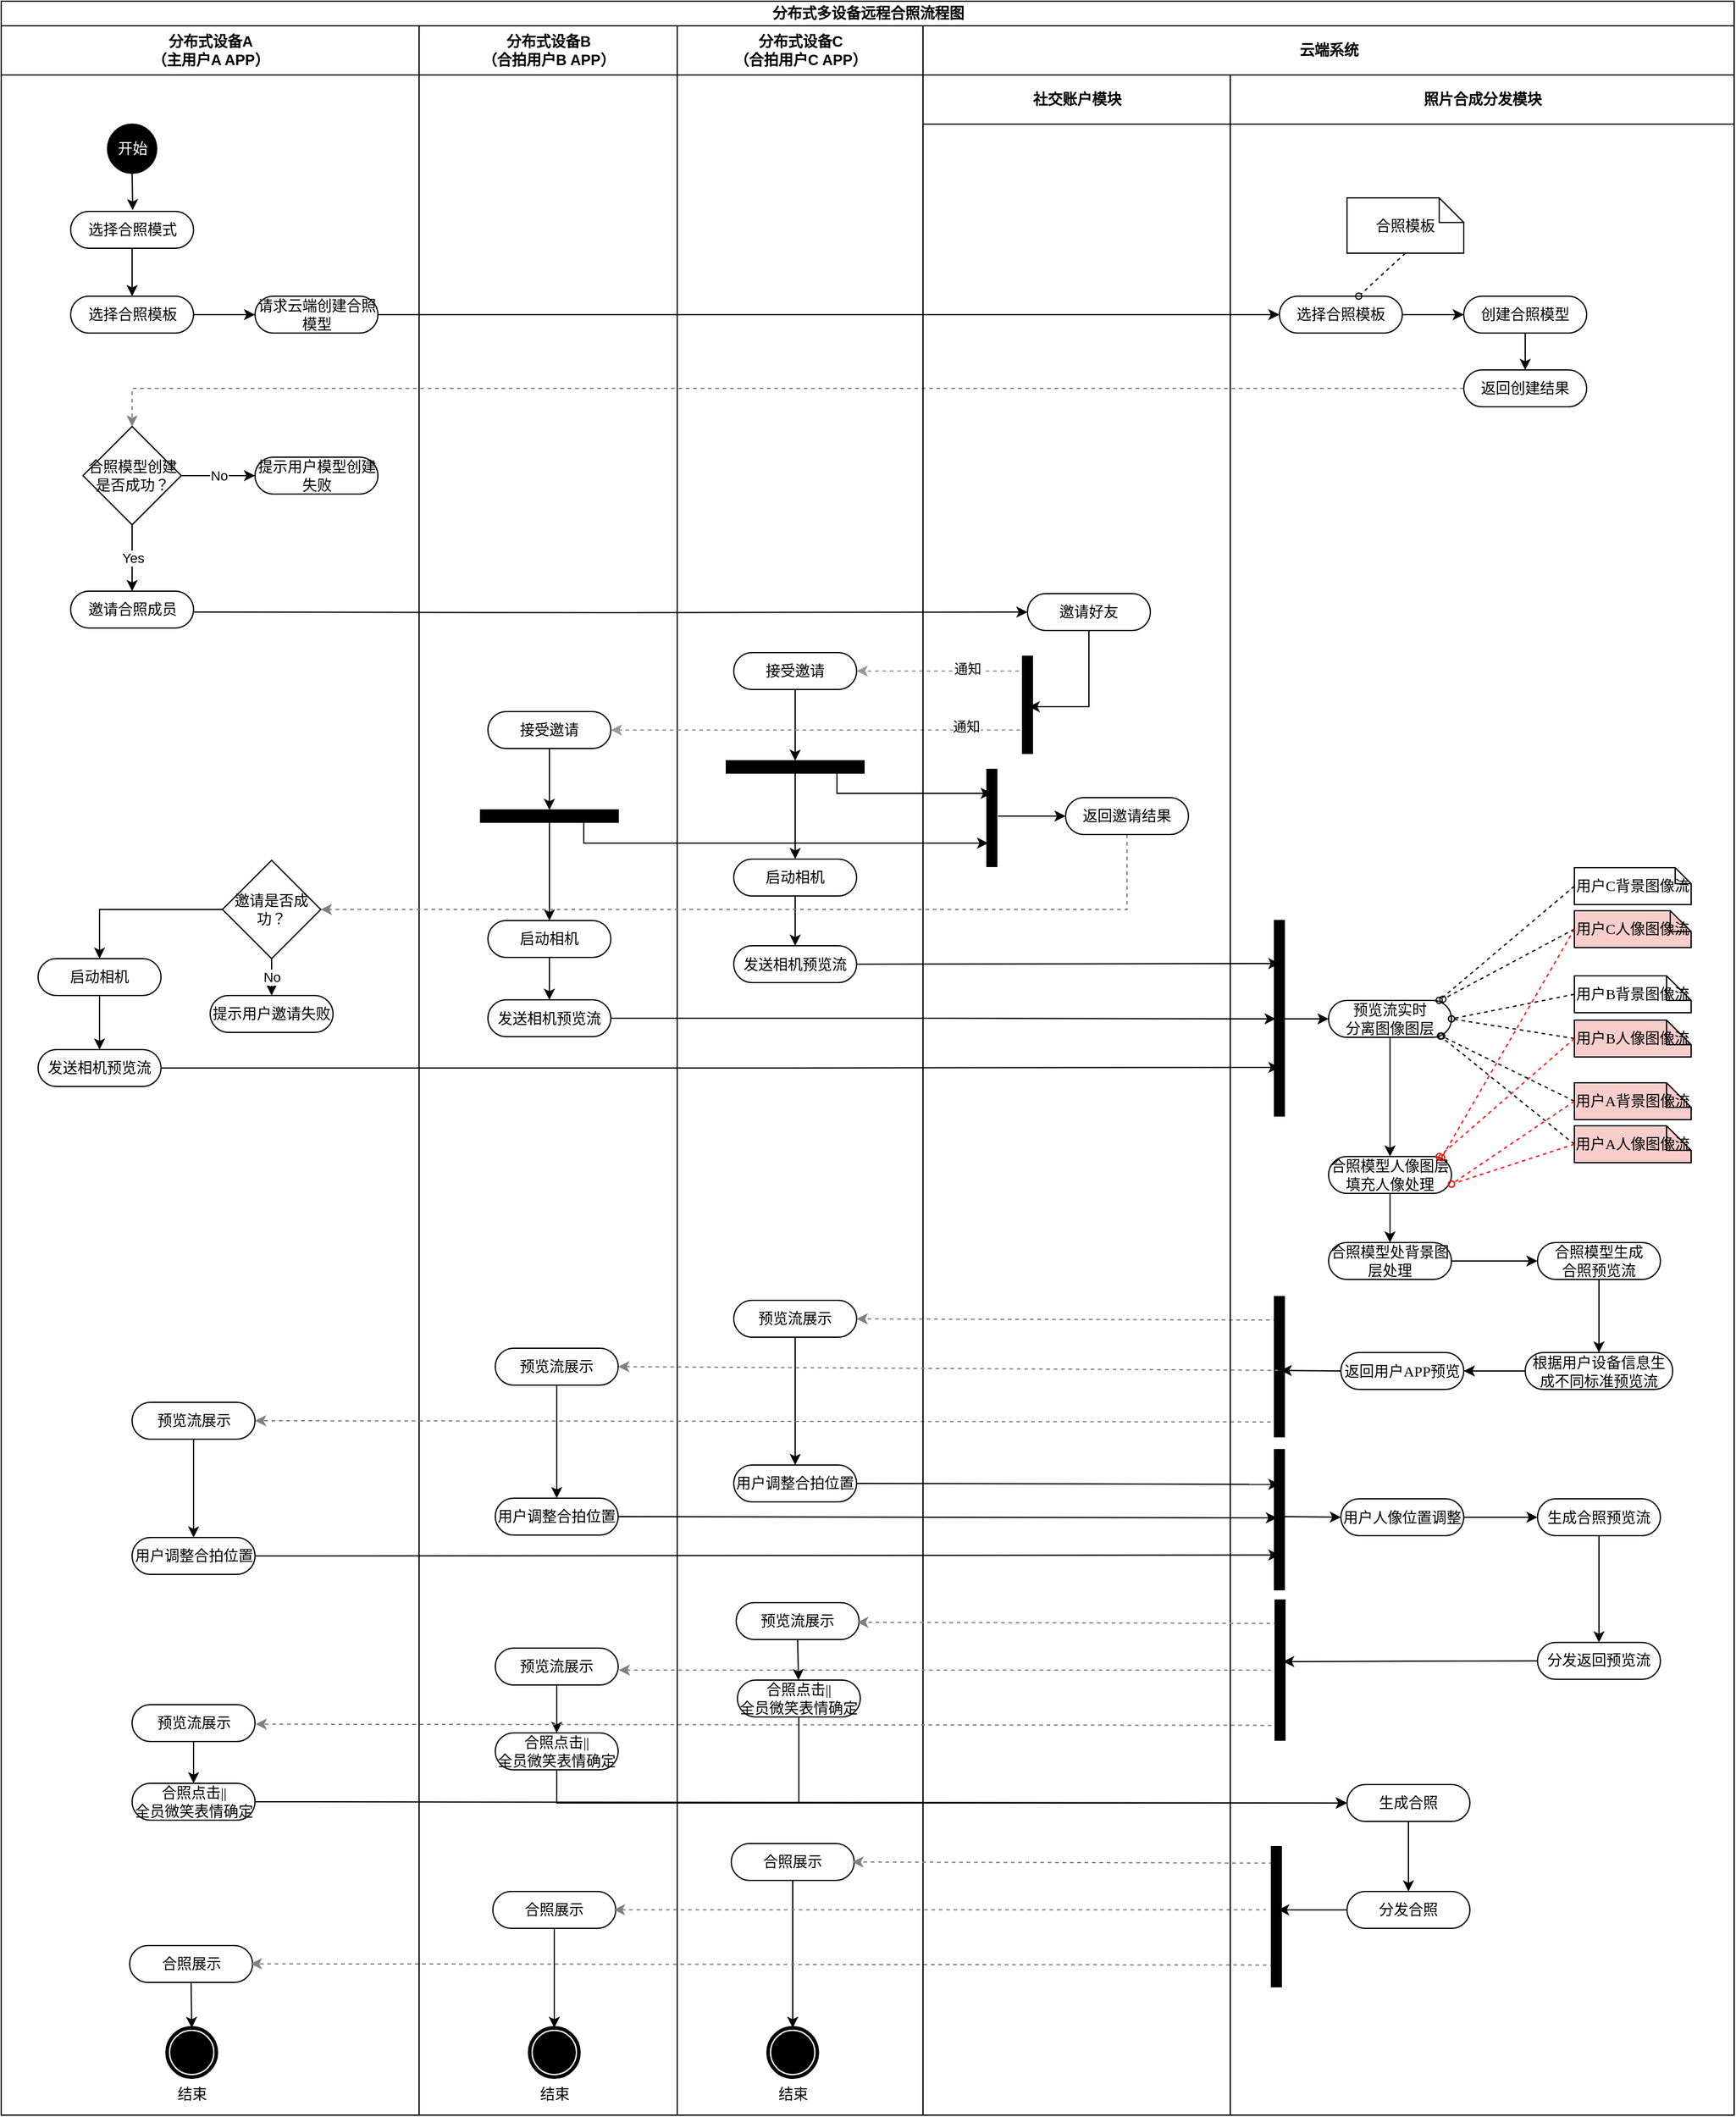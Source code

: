 <mxfile version="13.5.3" type="github">
  <diagram name="Page-1" id="0783ab3e-0a74-02c8-0abd-f7b4e66b4bec">
    <mxGraphModel dx="1422" dy="794" grid="1" gridSize="10" guides="1" tooltips="1" connect="1" arrows="1" fold="1" page="1" pageScale="1" pageWidth="850" pageHeight="1100" background="#ffffff" math="0" shadow="0">
      <root>
        <mxCell id="0" />
        <mxCell id="1" parent="0" />
        <mxCell id="1c1d494c118603dd-1" value="分布式多设备远程合照流程图" style="swimlane;html=1;childLayout=stackLayout;startSize=20;rounded=0;shadow=0;comic=0;labelBackgroundColor=none;strokeWidth=1;fontFamily=Verdana;fontSize=12;align=center;" parent="1" vertex="1">
          <mxGeometry x="10" y="21" width="1410" height="1720" as="geometry" />
        </mxCell>
        <mxCell id="RcqD7VYJ0ZPKt785OFSW-49" style="edgeStyle=orthogonalEdgeStyle;rounded=0;orthogonalLoop=1;jettySize=auto;html=1;exitX=0;exitY=0.5;exitDx=0;exitDy=0;entryX=0.5;entryY=0;entryDx=0;entryDy=0;dashed=1;strokeColor=#808080;" edge="1" parent="1c1d494c118603dd-1" source="RcqD7VYJ0ZPKt785OFSW-47" target="RcqD7VYJ0ZPKt785OFSW-44">
          <mxGeometry relative="1" as="geometry" />
        </mxCell>
        <mxCell id="1c1d494c118603dd-2" value="分布式设备A&lt;br&gt;（主用户A APP）" style="swimlane;html=1;startSize=40;" parent="1c1d494c118603dd-1" vertex="1">
          <mxGeometry y="20" width="340" height="1700" as="geometry" />
        </mxCell>
        <mxCell id="RcqD7VYJ0ZPKt785OFSW-38" style="edgeStyle=orthogonalEdgeStyle;rounded=0;orthogonalLoop=1;jettySize=auto;html=1;exitX=0.5;exitY=1;exitDx=0;exitDy=0;" edge="1" parent="1c1d494c118603dd-2" source="60571a20871a0731-4">
          <mxGeometry relative="1" as="geometry">
            <mxPoint x="107" y="150" as="targetPoint" />
          </mxGeometry>
        </mxCell>
        <mxCell id="RcqD7VYJ0ZPKt785OFSW-51" value="No" style="edgeStyle=orthogonalEdgeStyle;rounded=0;orthogonalLoop=1;jettySize=auto;html=1;exitX=1;exitY=0.5;exitDx=0;exitDy=0;entryX=0;entryY=0.5;entryDx=0;entryDy=0;" edge="1" parent="1c1d494c118603dd-2" source="RcqD7VYJ0ZPKt785OFSW-44" target="RcqD7VYJ0ZPKt785OFSW-50">
          <mxGeometry relative="1" as="geometry" />
        </mxCell>
        <mxCell id="RcqD7VYJ0ZPKt785OFSW-52" value="Yes" style="edgeStyle=orthogonalEdgeStyle;rounded=0;orthogonalLoop=1;jettySize=auto;html=1;exitX=0.5;exitY=1;exitDx=0;exitDy=0;entryX=0.5;entryY=0;entryDx=0;entryDy=0;" edge="1" parent="1c1d494c118603dd-2" source="RcqD7VYJ0ZPKt785OFSW-44" target="RcqD7VYJ0ZPKt785OFSW-42">
          <mxGeometry relative="1" as="geometry" />
        </mxCell>
        <mxCell id="RcqD7VYJ0ZPKt785OFSW-164" value="发送相机预览流" style="rounded=1;whiteSpace=wrap;html=1;shadow=0;comic=0;labelBackgroundColor=none;strokeWidth=1;fontFamily=Verdana;fontSize=12;align=center;arcSize=50;" vertex="1" parent="1c1d494c118603dd-2">
          <mxGeometry x="30" y="833" width="100" height="30" as="geometry" />
        </mxCell>
        <mxCell id="RcqD7VYJ0ZPKt785OFSW-146" value="启动相机" style="rounded=1;whiteSpace=wrap;html=1;shadow=0;comic=0;labelBackgroundColor=none;strokeWidth=1;fontFamily=Verdana;fontSize=12;align=center;arcSize=50;" vertex="1" parent="1c1d494c118603dd-2">
          <mxGeometry x="30" y="759" width="100" height="30" as="geometry" />
        </mxCell>
        <mxCell id="RcqD7VYJ0ZPKt785OFSW-44" value="合照模型创建是否成功？" style="rhombus;whiteSpace=wrap;html=1;" vertex="1" parent="1c1d494c118603dd-2">
          <mxGeometry x="66.5" y="326" width="80" height="80" as="geometry" />
        </mxCell>
        <mxCell id="RcqD7VYJ0ZPKt785OFSW-42" value="邀请合照成员" style="rounded=1;whiteSpace=wrap;html=1;shadow=0;comic=0;labelBackgroundColor=none;strokeWidth=1;fontFamily=Verdana;fontSize=12;align=center;arcSize=50;" vertex="1" parent="1c1d494c118603dd-2">
          <mxGeometry x="56.5" y="460" width="100" height="30" as="geometry" />
        </mxCell>
        <mxCell id="RcqD7VYJ0ZPKt785OFSW-73" style="edgeStyle=orthogonalEdgeStyle;rounded=0;orthogonalLoop=1;jettySize=auto;html=1;exitX=0.5;exitY=1;exitDx=0;exitDy=0;entryX=0.5;entryY=0;entryDx=0;entryDy=0;" edge="1" parent="1c1d494c118603dd-2" source="RcqD7VYJ0ZPKt785OFSW-65" target="RcqD7VYJ0ZPKt785OFSW-36">
          <mxGeometry relative="1" as="geometry" />
        </mxCell>
        <mxCell id="RcqD7VYJ0ZPKt785OFSW-65" value="选择合照模式" style="rounded=1;whiteSpace=wrap;html=1;shadow=0;comic=0;labelBackgroundColor=none;strokeWidth=1;fontFamily=Verdana;fontSize=12;align=center;arcSize=50;" vertex="1" parent="1c1d494c118603dd-2">
          <mxGeometry x="56.5" y="151" width="100" height="30" as="geometry" />
        </mxCell>
        <mxCell id="RcqD7VYJ0ZPKt785OFSW-74" style="edgeStyle=orthogonalEdgeStyle;rounded=0;orthogonalLoop=1;jettySize=auto;html=1;exitX=1;exitY=0.5;exitDx=0;exitDy=0;entryX=0;entryY=0.5;entryDx=0;entryDy=0;" edge="1" parent="1c1d494c118603dd-2" source="RcqD7VYJ0ZPKt785OFSW-36" target="RcqD7VYJ0ZPKt785OFSW-37">
          <mxGeometry relative="1" as="geometry" />
        </mxCell>
        <mxCell id="RcqD7VYJ0ZPKt785OFSW-36" value="选择合照模板" style="rounded=1;whiteSpace=wrap;html=1;shadow=0;comic=0;labelBackgroundColor=none;strokeWidth=1;fontFamily=Verdana;fontSize=12;align=center;arcSize=50;" vertex="1" parent="1c1d494c118603dd-2">
          <mxGeometry x="56.5" y="220" width="100" height="30" as="geometry" />
        </mxCell>
        <mxCell id="60571a20871a0731-4" value="&lt;font color=&quot;#ffffff&quot;&gt;开始&lt;/font&gt;" style="ellipse;whiteSpace=wrap;html=1;rounded=0;shadow=0;comic=0;labelBackgroundColor=none;strokeWidth=1;fillColor=#000000;fontFamily=Verdana;fontSize=12;align=center;" parent="1c1d494c118603dd-2" vertex="1">
          <mxGeometry x="86.5" y="80" width="40" height="40" as="geometry" />
        </mxCell>
        <mxCell id="RcqD7VYJ0ZPKt785OFSW-125" value="No" style="edgeStyle=orthogonalEdgeStyle;rounded=0;orthogonalLoop=1;jettySize=auto;html=1;exitX=0.5;exitY=1;exitDx=0;exitDy=0;entryX=0.5;entryY=0;entryDx=0;entryDy=0;startArrow=none;startFill=0;endArrow=classic;endFill=1;" edge="1" parent="1c1d494c118603dd-2" source="RcqD7VYJ0ZPKt785OFSW-123" target="RcqD7VYJ0ZPKt785OFSW-124">
          <mxGeometry relative="1" as="geometry" />
        </mxCell>
        <mxCell id="RcqD7VYJ0ZPKt785OFSW-166" style="edgeStyle=orthogonalEdgeStyle;rounded=0;orthogonalLoop=1;jettySize=auto;html=1;exitX=0.5;exitY=1;exitDx=0;exitDy=0;entryX=0.5;entryY=0;entryDx=0;entryDy=0;startArrow=none;startFill=0;endArrow=classic;endFill=1;strokeColor=#000000;" edge="1" parent="1c1d494c118603dd-2" source="RcqD7VYJ0ZPKt785OFSW-146" target="RcqD7VYJ0ZPKt785OFSW-164">
          <mxGeometry relative="1" as="geometry" />
        </mxCell>
        <mxCell id="RcqD7VYJ0ZPKt785OFSW-165" style="edgeStyle=orthogonalEdgeStyle;rounded=0;orthogonalLoop=1;jettySize=auto;html=1;exitX=0;exitY=0.5;exitDx=0;exitDy=0;entryX=0.5;entryY=0;entryDx=0;entryDy=0;startArrow=none;startFill=0;endArrow=classic;endFill=1;" edge="1" parent="1c1d494c118603dd-2" source="RcqD7VYJ0ZPKt785OFSW-123" target="RcqD7VYJ0ZPKt785OFSW-146">
          <mxGeometry relative="1" as="geometry" />
        </mxCell>
        <mxCell id="RcqD7VYJ0ZPKt785OFSW-273" style="edgeStyle=none;rounded=0;orthogonalLoop=1;jettySize=auto;html=1;exitX=0.5;exitY=1;exitDx=0;exitDy=0;entryX=0.5;entryY=0;entryDx=0;entryDy=0;startArrow=none;startFill=0;endArrow=classic;endFill=1;strokeColor=#000000;strokeWidth=1;" edge="1" parent="1c1d494c118603dd-2" source="RcqD7VYJ0ZPKt785OFSW-218" target="RcqD7VYJ0ZPKt785OFSW-226">
          <mxGeometry relative="1" as="geometry" />
        </mxCell>
        <mxCell id="RcqD7VYJ0ZPKt785OFSW-303" value="结束" style="shape=mxgraph.bpmn.shape;html=1;verticalLabelPosition=bottom;labelBackgroundColor=#ffffff;verticalAlign=top;perimeter=ellipsePerimeter;outline=end;symbol=terminate;rounded=0;shadow=0;comic=0;strokeWidth=1;fontFamily=Verdana;fontSize=12;align=center;" vertex="1" parent="1c1d494c118603dd-2">
          <mxGeometry x="135" y="1629" width="40" height="40" as="geometry" />
        </mxCell>
        <mxCell id="RcqD7VYJ0ZPKt785OFSW-218" value="预览流展示" style="rounded=1;whiteSpace=wrap;html=1;shadow=0;comic=0;labelBackgroundColor=none;strokeWidth=1;fontFamily=Verdana;fontSize=12;align=center;arcSize=50;" vertex="1" parent="1c1d494c118603dd-2">
          <mxGeometry x="106.5" y="1120" width="100" height="30" as="geometry" />
        </mxCell>
        <mxCell id="RcqD7VYJ0ZPKt785OFSW-226" value="用户调整合拍位置" style="rounded=1;whiteSpace=wrap;html=1;shadow=0;comic=0;labelBackgroundColor=none;strokeWidth=1;fontFamily=Verdana;fontSize=12;align=center;arcSize=50;" vertex="1" parent="1c1d494c118603dd-2">
          <mxGeometry x="106.5" y="1230" width="100" height="30" as="geometry" />
        </mxCell>
        <mxCell id="RcqD7VYJ0ZPKt785OFSW-289" style="edgeStyle=none;rounded=0;orthogonalLoop=1;jettySize=auto;html=1;exitX=0.5;exitY=1;exitDx=0;exitDy=0;entryX=0.5;entryY=0;entryDx=0;entryDy=0;startArrow=none;startFill=0;endArrow=classic;endFill=1;strokeColor=#000000;strokeWidth=1;" edge="1" parent="1c1d494c118603dd-2" source="RcqD7VYJ0ZPKt785OFSW-287" target="RcqD7VYJ0ZPKt785OFSW-288">
          <mxGeometry relative="1" as="geometry" />
        </mxCell>
        <mxCell id="RcqD7VYJ0ZPKt785OFSW-287" value="预览流展示" style="rounded=1;whiteSpace=wrap;html=1;shadow=0;comic=0;labelBackgroundColor=none;strokeWidth=1;fontFamily=Verdana;fontSize=12;align=center;arcSize=50;" vertex="1" parent="1c1d494c118603dd-2">
          <mxGeometry x="106.5" y="1366" width="100" height="30" as="geometry" />
        </mxCell>
        <mxCell id="RcqD7VYJ0ZPKt785OFSW-288" value="合照点击||&lt;br&gt;全员微笑表情确定" style="rounded=1;whiteSpace=wrap;html=1;shadow=0;comic=0;labelBackgroundColor=none;strokeWidth=1;fontFamily=Verdana;fontSize=12;align=center;arcSize=50;" vertex="1" parent="1c1d494c118603dd-2">
          <mxGeometry x="106.5" y="1430" width="100" height="30" as="geometry" />
        </mxCell>
        <mxCell id="RcqD7VYJ0ZPKt785OFSW-304" style="edgeStyle=none;rounded=0;orthogonalLoop=1;jettySize=auto;html=1;exitX=0.5;exitY=1;exitDx=0;exitDy=0;entryX=0.5;entryY=0;entryDx=0;entryDy=0;startArrow=none;startFill=0;endArrow=classic;endFill=1;strokeColor=#000000;strokeWidth=1;" edge="1" parent="1c1d494c118603dd-2" source="RcqD7VYJ0ZPKt785OFSW-302" target="RcqD7VYJ0ZPKt785OFSW-303">
          <mxGeometry relative="1" as="geometry" />
        </mxCell>
        <mxCell id="RcqD7VYJ0ZPKt785OFSW-302" value="合照展示" style="rounded=1;whiteSpace=wrap;html=1;shadow=0;comic=0;labelBackgroundColor=none;strokeWidth=1;fontFamily=Verdana;fontSize=12;align=center;arcSize=50;" vertex="1" parent="1c1d494c118603dd-2">
          <mxGeometry x="104.5" y="1562" width="100" height="30" as="geometry" />
        </mxCell>
        <mxCell id="RcqD7VYJ0ZPKt785OFSW-123" value="邀请是否成功？" style="rhombus;whiteSpace=wrap;html=1;" vertex="1" parent="1c1d494c118603dd-2">
          <mxGeometry x="180" y="679" width="80" height="80" as="geometry" />
        </mxCell>
        <mxCell id="RcqD7VYJ0ZPKt785OFSW-124" value="提示用户邀请失败" style="rounded=1;whiteSpace=wrap;html=1;shadow=0;comic=0;labelBackgroundColor=none;strokeWidth=1;fontFamily=Verdana;fontSize=12;align=center;arcSize=50;" vertex="1" parent="1c1d494c118603dd-2">
          <mxGeometry x="170" y="789" width="100" height="30" as="geometry" />
        </mxCell>
        <mxCell id="RcqD7VYJ0ZPKt785OFSW-37" value="请求云端创建合照模型" style="rounded=1;whiteSpace=wrap;html=1;shadow=0;comic=0;labelBackgroundColor=none;strokeWidth=1;fontFamily=Verdana;fontSize=12;align=center;arcSize=50;" vertex="1" parent="1c1d494c118603dd-2">
          <mxGeometry x="206.5" y="220" width="100" height="30" as="geometry" />
        </mxCell>
        <mxCell id="RcqD7VYJ0ZPKt785OFSW-50" value="提示用户模型创建失败" style="rounded=1;whiteSpace=wrap;html=1;shadow=0;comic=0;labelBackgroundColor=none;strokeWidth=1;fontFamily=Verdana;fontSize=12;align=center;arcSize=50;" vertex="1" parent="1c1d494c118603dd-2">
          <mxGeometry x="206.5" y="351" width="100" height="30" as="geometry" />
        </mxCell>
        <mxCell id="1c1d494c118603dd-3" value="分布式设备B&lt;br&gt;（合拍用户B APP）" style="swimlane;html=1;startSize=40;" parent="1c1d494c118603dd-1" vertex="1">
          <mxGeometry x="340" y="20" width="210" height="1700" as="geometry" />
        </mxCell>
        <mxCell id="RcqD7VYJ0ZPKt785OFSW-129" value="发送相机预览流" style="rounded=1;whiteSpace=wrap;html=1;shadow=0;comic=0;labelBackgroundColor=none;strokeWidth=1;fontFamily=Verdana;fontSize=12;align=center;arcSize=50;" vertex="1" parent="1c1d494c118603dd-3">
          <mxGeometry x="56" y="792.5" width="100" height="30" as="geometry" />
        </mxCell>
        <mxCell id="RcqD7VYJ0ZPKt785OFSW-136" style="edgeStyle=orthogonalEdgeStyle;rounded=0;orthogonalLoop=1;jettySize=auto;html=1;exitX=0.5;exitY=1;exitDx=0;exitDy=0;entryX=0.5;entryY=0;entryDx=0;entryDy=0;startArrow=none;startFill=0;endArrow=classic;endFill=1;" edge="1" parent="1c1d494c118603dd-3" source="RcqD7VYJ0ZPKt785OFSW-102" target="RcqD7VYJ0ZPKt785OFSW-135">
          <mxGeometry relative="1" as="geometry" />
        </mxCell>
        <mxCell id="RcqD7VYJ0ZPKt785OFSW-102" value="接受邀请" style="rounded=1;whiteSpace=wrap;html=1;shadow=0;comic=0;labelBackgroundColor=none;strokeWidth=1;fontFamily=Verdana;fontSize=12;align=center;arcSize=50;" vertex="1" parent="1c1d494c118603dd-3">
          <mxGeometry x="56" y="558" width="100" height="30" as="geometry" />
        </mxCell>
        <mxCell id="RcqD7VYJ0ZPKt785OFSW-138" style="edgeStyle=orthogonalEdgeStyle;rounded=0;orthogonalLoop=1;jettySize=auto;html=1;exitX=0.5;exitY=1;exitDx=0;exitDy=0;entryX=0.5;entryY=0;entryDx=0;entryDy=0;startArrow=none;startFill=0;endArrow=classic;endFill=1;" edge="1" parent="1c1d494c118603dd-3" source="RcqD7VYJ0ZPKt785OFSW-133" target="RcqD7VYJ0ZPKt785OFSW-129">
          <mxGeometry relative="1" as="geometry" />
        </mxCell>
        <mxCell id="RcqD7VYJ0ZPKt785OFSW-133" value="启动相机" style="rounded=1;whiteSpace=wrap;html=1;shadow=0;comic=0;labelBackgroundColor=none;strokeWidth=1;fontFamily=Verdana;fontSize=12;align=center;arcSize=50;" vertex="1" parent="1c1d494c118603dd-3">
          <mxGeometry x="56" y="728" width="100" height="30" as="geometry" />
        </mxCell>
        <mxCell id="RcqD7VYJ0ZPKt785OFSW-137" style="edgeStyle=orthogonalEdgeStyle;rounded=0;orthogonalLoop=1;jettySize=auto;html=1;exitX=0.5;exitY=1;exitDx=0;exitDy=0;entryX=0.5;entryY=0;entryDx=0;entryDy=0;startArrow=none;startFill=0;endArrow=classic;endFill=1;" edge="1" parent="1c1d494c118603dd-3" source="RcqD7VYJ0ZPKt785OFSW-135" target="RcqD7VYJ0ZPKt785OFSW-133">
          <mxGeometry relative="1" as="geometry" />
        </mxCell>
        <mxCell id="RcqD7VYJ0ZPKt785OFSW-135" value="" style="whiteSpace=wrap;html=1;rounded=0;shadow=0;comic=0;labelBackgroundColor=none;strokeWidth=1;fillColor=#000000;fontFamily=Verdana;fontSize=12;align=center;rotation=0;" vertex="1" parent="1c1d494c118603dd-3">
          <mxGeometry x="50" y="638" width="112" height="10" as="geometry" />
        </mxCell>
        <mxCell id="RcqD7VYJ0ZPKt785OFSW-230" style="edgeStyle=none;rounded=0;orthogonalLoop=1;jettySize=auto;html=1;exitX=0.5;exitY=1;exitDx=0;exitDy=0;entryX=0.5;entryY=0;entryDx=0;entryDy=0;startArrow=none;startFill=0;endArrow=classic;endFill=1;strokeWidth=1;" edge="1" parent="1c1d494c118603dd-3" source="RcqD7VYJ0ZPKt785OFSW-217" target="RcqD7VYJ0ZPKt785OFSW-227">
          <mxGeometry relative="1" as="geometry" />
        </mxCell>
        <mxCell id="RcqD7VYJ0ZPKt785OFSW-305" value="结束" style="shape=mxgraph.bpmn.shape;html=1;verticalLabelPosition=bottom;labelBackgroundColor=#ffffff;verticalAlign=top;perimeter=ellipsePerimeter;outline=end;symbol=terminate;rounded=0;shadow=0;comic=0;strokeWidth=1;fontFamily=Verdana;fontSize=12;align=center;" vertex="1" parent="1c1d494c118603dd-3">
          <mxGeometry x="90" y="1629" width="40" height="40" as="geometry" />
        </mxCell>
        <mxCell id="RcqD7VYJ0ZPKt785OFSW-217" value="预览流展示" style="rounded=1;whiteSpace=wrap;html=1;shadow=0;comic=0;labelBackgroundColor=none;strokeWidth=1;fontFamily=Verdana;fontSize=12;align=center;arcSize=50;" vertex="1" parent="1c1d494c118603dd-3">
          <mxGeometry x="62" y="1076" width="100" height="30" as="geometry" />
        </mxCell>
        <mxCell id="RcqD7VYJ0ZPKt785OFSW-227" value="用户调整合拍位置" style="rounded=1;whiteSpace=wrap;html=1;shadow=0;comic=0;labelBackgroundColor=none;strokeWidth=1;fontFamily=Verdana;fontSize=12;align=center;arcSize=50;" vertex="1" parent="1c1d494c118603dd-3">
          <mxGeometry x="62" y="1198" width="100" height="30" as="geometry" />
        </mxCell>
        <mxCell id="RcqD7VYJ0ZPKt785OFSW-311" style="edgeStyle=none;rounded=0;orthogonalLoop=1;jettySize=auto;html=1;exitX=0.5;exitY=1;exitDx=0;exitDy=0;entryX=0.5;entryY=0;entryDx=0;entryDy=0;startArrow=none;startFill=0;endArrow=classic;endFill=1;strokeWidth=1;" edge="1" parent="1c1d494c118603dd-3" source="RcqD7VYJ0ZPKt785OFSW-286" target="RcqD7VYJ0ZPKt785OFSW-310">
          <mxGeometry relative="1" as="geometry" />
        </mxCell>
        <mxCell id="RcqD7VYJ0ZPKt785OFSW-286" value="预览流展示" style="rounded=1;whiteSpace=wrap;html=1;shadow=0;comic=0;labelBackgroundColor=none;strokeWidth=1;fontFamily=Verdana;fontSize=12;align=center;arcSize=50;" vertex="1" parent="1c1d494c118603dd-3">
          <mxGeometry x="62" y="1320" width="100" height="30" as="geometry" />
        </mxCell>
        <mxCell id="RcqD7VYJ0ZPKt785OFSW-306" style="edgeStyle=none;rounded=0;orthogonalLoop=1;jettySize=auto;html=1;exitX=0.5;exitY=1;exitDx=0;exitDy=0;startArrow=none;startFill=0;endArrow=classic;endFill=1;strokeColor=#000000;strokeWidth=1;" edge="1" parent="1c1d494c118603dd-3" source="RcqD7VYJ0ZPKt785OFSW-301" target="RcqD7VYJ0ZPKt785OFSW-305">
          <mxGeometry relative="1" as="geometry" />
        </mxCell>
        <mxCell id="RcqD7VYJ0ZPKt785OFSW-301" value="合照展示" style="rounded=1;whiteSpace=wrap;html=1;shadow=0;comic=0;labelBackgroundColor=none;strokeWidth=1;fontFamily=Verdana;fontSize=12;align=center;arcSize=50;" vertex="1" parent="1c1d494c118603dd-3">
          <mxGeometry x="60" y="1518" width="100" height="30" as="geometry" />
        </mxCell>
        <mxCell id="RcqD7VYJ0ZPKt785OFSW-310" value="合照点击||&lt;br&gt;全员微笑表情确定" style="rounded=1;whiteSpace=wrap;html=1;shadow=0;comic=0;labelBackgroundColor=none;strokeWidth=1;fontFamily=Verdana;fontSize=12;align=center;arcSize=50;" vertex="1" parent="1c1d494c118603dd-3">
          <mxGeometry x="62" y="1389" width="100" height="30" as="geometry" />
        </mxCell>
        <mxCell id="1c1d494c118603dd-4" value="分布式设备C&lt;br&gt;（合拍用户C APP）" style="swimlane;html=1;startSize=40;" parent="1c1d494c118603dd-1" vertex="1">
          <mxGeometry x="550" y="20" width="200" height="1700" as="geometry" />
        </mxCell>
        <mxCell id="RcqD7VYJ0ZPKt785OFSW-130" value="发送相机预览流" style="rounded=1;whiteSpace=wrap;html=1;shadow=0;comic=0;labelBackgroundColor=none;strokeWidth=1;fontFamily=Verdana;fontSize=12;align=center;arcSize=50;" vertex="1" parent="1c1d494c118603dd-4">
          <mxGeometry x="46" y="748.5" width="100" height="30" as="geometry" />
        </mxCell>
        <mxCell id="RcqD7VYJ0ZPKt785OFSW-141" style="edgeStyle=orthogonalEdgeStyle;rounded=0;orthogonalLoop=1;jettySize=auto;html=1;exitX=0.5;exitY=1;exitDx=0;exitDy=0;entryX=0.5;entryY=0;entryDx=0;entryDy=0;startArrow=none;startFill=0;endArrow=classic;endFill=1;" edge="1" parent="1c1d494c118603dd-4" source="RcqD7VYJ0ZPKt785OFSW-101" target="RcqD7VYJ0ZPKt785OFSW-139">
          <mxGeometry relative="1" as="geometry" />
        </mxCell>
        <mxCell id="RcqD7VYJ0ZPKt785OFSW-101" value="接受邀请" style="rounded=1;whiteSpace=wrap;html=1;shadow=0;comic=0;labelBackgroundColor=none;strokeWidth=1;fontFamily=Verdana;fontSize=12;align=center;arcSize=50;" vertex="1" parent="1c1d494c118603dd-4">
          <mxGeometry x="46" y="510" width="100" height="30" as="geometry" />
        </mxCell>
        <mxCell id="RcqD7VYJ0ZPKt785OFSW-143" style="edgeStyle=orthogonalEdgeStyle;rounded=0;orthogonalLoop=1;jettySize=auto;html=1;exitX=0.5;exitY=1;exitDx=0;exitDy=0;startArrow=none;startFill=0;endArrow=classic;endFill=1;" edge="1" parent="1c1d494c118603dd-4" source="RcqD7VYJ0ZPKt785OFSW-134" target="RcqD7VYJ0ZPKt785OFSW-130">
          <mxGeometry relative="1" as="geometry" />
        </mxCell>
        <mxCell id="RcqD7VYJ0ZPKt785OFSW-134" value="启动相机" style="rounded=1;whiteSpace=wrap;html=1;shadow=0;comic=0;labelBackgroundColor=none;strokeWidth=1;fontFamily=Verdana;fontSize=12;align=center;arcSize=50;" vertex="1" parent="1c1d494c118603dd-4">
          <mxGeometry x="46" y="678" width="100" height="30" as="geometry" />
        </mxCell>
        <mxCell id="RcqD7VYJ0ZPKt785OFSW-142" style="edgeStyle=orthogonalEdgeStyle;rounded=0;orthogonalLoop=1;jettySize=auto;html=1;exitX=0.5;exitY=1;exitDx=0;exitDy=0;entryX=0.5;entryY=0;entryDx=0;entryDy=0;startArrow=none;startFill=0;endArrow=classic;endFill=1;" edge="1" parent="1c1d494c118603dd-4" source="RcqD7VYJ0ZPKt785OFSW-139" target="RcqD7VYJ0ZPKt785OFSW-134">
          <mxGeometry relative="1" as="geometry" />
        </mxCell>
        <mxCell id="RcqD7VYJ0ZPKt785OFSW-139" value="" style="whiteSpace=wrap;html=1;rounded=0;shadow=0;comic=0;labelBackgroundColor=none;strokeWidth=1;fillColor=#000000;fontFamily=Verdana;fontSize=12;align=center;rotation=0;" vertex="1" parent="1c1d494c118603dd-4">
          <mxGeometry x="40" y="598" width="112" height="10" as="geometry" />
        </mxCell>
        <mxCell id="RcqD7VYJ0ZPKt785OFSW-229" style="edgeStyle=none;rounded=0;orthogonalLoop=1;jettySize=auto;html=1;exitX=0.5;exitY=1;exitDx=0;exitDy=0;entryX=0.5;entryY=0;entryDx=0;entryDy=0;startArrow=none;startFill=0;endArrow=classic;endFill=1;strokeColor=#000000;strokeWidth=1;" edge="1" parent="1c1d494c118603dd-4" source="RcqD7VYJ0ZPKt785OFSW-216" target="RcqD7VYJ0ZPKt785OFSW-228">
          <mxGeometry relative="1" as="geometry" />
        </mxCell>
        <mxCell id="RcqD7VYJ0ZPKt785OFSW-216" value="预览流展示" style="rounded=1;whiteSpace=wrap;html=1;shadow=0;comic=0;labelBackgroundColor=none;strokeWidth=1;fontFamily=Verdana;fontSize=12;align=center;arcSize=50;" vertex="1" parent="1c1d494c118603dd-4">
          <mxGeometry x="46" y="1037" width="100" height="30" as="geometry" />
        </mxCell>
        <mxCell id="RcqD7VYJ0ZPKt785OFSW-228" value="用户调整合拍位置" style="rounded=1;whiteSpace=wrap;html=1;shadow=0;comic=0;labelBackgroundColor=none;strokeWidth=1;fontFamily=Verdana;fontSize=12;align=center;arcSize=50;" vertex="1" parent="1c1d494c118603dd-4">
          <mxGeometry x="46" y="1171" width="100" height="30" as="geometry" />
        </mxCell>
        <mxCell id="RcqD7VYJ0ZPKt785OFSW-312" style="edgeStyle=none;rounded=0;orthogonalLoop=1;jettySize=auto;html=1;exitX=0.5;exitY=1;exitDx=0;exitDy=0;startArrow=none;startFill=0;endArrow=classic;endFill=1;strokeWidth=1;" edge="1" parent="1c1d494c118603dd-4" source="RcqD7VYJ0ZPKt785OFSW-285" target="RcqD7VYJ0ZPKt785OFSW-309">
          <mxGeometry relative="1" as="geometry" />
        </mxCell>
        <mxCell id="RcqD7VYJ0ZPKt785OFSW-285" value="预览流展示" style="rounded=1;whiteSpace=wrap;html=1;shadow=0;comic=0;labelBackgroundColor=none;strokeWidth=1;fontFamily=Verdana;fontSize=12;align=center;arcSize=50;" vertex="1" parent="1c1d494c118603dd-4">
          <mxGeometry x="48" y="1283" width="100" height="30" as="geometry" />
        </mxCell>
        <mxCell id="RcqD7VYJ0ZPKt785OFSW-308" style="edgeStyle=none;rounded=0;orthogonalLoop=1;jettySize=auto;html=1;exitX=0.5;exitY=1;exitDx=0;exitDy=0;entryX=0.5;entryY=0;entryDx=0;entryDy=0;startArrow=none;startFill=0;endArrow=classic;endFill=1;strokeColor=#000000;strokeWidth=1;" edge="1" parent="1c1d494c118603dd-4" source="RcqD7VYJ0ZPKt785OFSW-300" target="RcqD7VYJ0ZPKt785OFSW-307">
          <mxGeometry relative="1" as="geometry" />
        </mxCell>
        <mxCell id="RcqD7VYJ0ZPKt785OFSW-300" value="合照展示" style="rounded=1;whiteSpace=wrap;html=1;shadow=0;comic=0;labelBackgroundColor=none;strokeWidth=1;fontFamily=Verdana;fontSize=12;align=center;arcSize=50;" vertex="1" parent="1c1d494c118603dd-4">
          <mxGeometry x="44" y="1479" width="100" height="30" as="geometry" />
        </mxCell>
        <mxCell id="RcqD7VYJ0ZPKt785OFSW-307" value="结束" style="shape=mxgraph.bpmn.shape;html=1;verticalLabelPosition=bottom;labelBackgroundColor=#ffffff;verticalAlign=top;perimeter=ellipsePerimeter;outline=end;symbol=terminate;rounded=0;shadow=0;comic=0;strokeWidth=1;fontFamily=Verdana;fontSize=12;align=center;" vertex="1" parent="1c1d494c118603dd-4">
          <mxGeometry x="74" y="1629" width="40" height="40" as="geometry" />
        </mxCell>
        <mxCell id="RcqD7VYJ0ZPKt785OFSW-309" value="合照点击||&lt;br&gt;全员微笑表情确定" style="rounded=1;whiteSpace=wrap;html=1;shadow=0;comic=0;labelBackgroundColor=none;strokeWidth=1;fontFamily=Verdana;fontSize=12;align=center;arcSize=50;" vertex="1" parent="1c1d494c118603dd-4">
          <mxGeometry x="49" y="1346" width="100" height="30" as="geometry" />
        </mxCell>
        <mxCell id="RcqD7VYJ0ZPKt785OFSW-93" style="edgeStyle=orthogonalEdgeStyle;rounded=0;orthogonalLoop=1;jettySize=auto;html=1;exitX=1;exitY=0.5;exitDx=0;exitDy=0;" edge="1" parent="1c1d494c118603dd-1" source="RcqD7VYJ0ZPKt785OFSW-37" target="RcqD7VYJ0ZPKt785OFSW-43">
          <mxGeometry relative="1" as="geometry" />
        </mxCell>
        <mxCell id="RcqD7VYJ0ZPKt785OFSW-100" style="edgeStyle=orthogonalEdgeStyle;rounded=0;orthogonalLoop=1;jettySize=auto;html=1;entryX=0;entryY=0.5;entryDx=0;entryDy=0;" edge="1" parent="1c1d494c118603dd-1" target="RcqD7VYJ0ZPKt785OFSW-56">
          <mxGeometry relative="1" as="geometry">
            <mxPoint x="157" y="497" as="sourcePoint" />
          </mxGeometry>
        </mxCell>
        <mxCell id="RcqD7VYJ0ZPKt785OFSW-103" style="edgeStyle=orthogonalEdgeStyle;rounded=0;orthogonalLoop=1;jettySize=auto;html=1;exitX=0.156;exitY=0.567;exitDx=0;exitDy=0;entryX=1;entryY=0.5;entryDx=0;entryDy=0;dashed=1;exitPerimeter=0;strokeColor=#999999;" edge="1" parent="1c1d494c118603dd-1" source="RcqD7VYJ0ZPKt785OFSW-110" target="RcqD7VYJ0ZPKt785OFSW-101">
          <mxGeometry relative="1" as="geometry" />
        </mxCell>
        <mxCell id="RcqD7VYJ0ZPKt785OFSW-105" value="通知" style="edgeLabel;html=1;align=center;verticalAlign=middle;resizable=0;points=[];" vertex="1" connectable="0" parent="RcqD7VYJ0ZPKt785OFSW-103">
          <mxGeometry x="-0.075" y="2" relative="1" as="geometry">
            <mxPoint x="16" y="-4" as="offset" />
          </mxGeometry>
        </mxCell>
        <mxCell id="RcqD7VYJ0ZPKt785OFSW-104" style="edgeStyle=orthogonalEdgeStyle;rounded=0;orthogonalLoop=1;jettySize=auto;html=1;entryX=1;entryY=0.5;entryDx=0;entryDy=0;dashed=1;strokeColor=#999999;" edge="1" parent="1c1d494c118603dd-1" target="RcqD7VYJ0ZPKt785OFSW-102">
          <mxGeometry relative="1" as="geometry">
            <mxPoint x="835" y="593" as="sourcePoint" />
            <Array as="points">
              <mxPoint x="820" y="593" />
              <mxPoint x="820" y="593" />
            </Array>
          </mxGeometry>
        </mxCell>
        <mxCell id="RcqD7VYJ0ZPKt785OFSW-106" value="通知" style="edgeLabel;html=1;align=center;verticalAlign=middle;resizable=0;points=[];" vertex="1" connectable="0" parent="RcqD7VYJ0ZPKt785OFSW-104">
          <mxGeometry x="-0.402" y="1" relative="1" as="geometry">
            <mxPoint x="51" y="-4" as="offset" />
          </mxGeometry>
        </mxCell>
        <mxCell id="RcqD7VYJ0ZPKt785OFSW-119" style="edgeStyle=orthogonalEdgeStyle;rounded=0;orthogonalLoop=1;jettySize=auto;html=1;exitX=0.75;exitY=1;exitDx=0;exitDy=0;startArrow=none;startFill=0;endArrow=classic;endFill=1;" edge="1" parent="1c1d494c118603dd-1">
          <mxGeometry relative="1" as="geometry">
            <mxPoint x="474" y="663" as="sourcePoint" />
            <mxPoint x="803" y="685" as="targetPoint" />
            <Array as="points">
              <mxPoint x="508" y="685" />
              <mxPoint x="800" y="685" />
            </Array>
          </mxGeometry>
        </mxCell>
        <mxCell id="RcqD7VYJ0ZPKt785OFSW-120" style="edgeStyle=orthogonalEdgeStyle;rounded=0;orthogonalLoop=1;jettySize=auto;html=1;exitX=0.75;exitY=1;exitDx=0;exitDy=0;entryX=0.25;entryY=0.5;entryDx=0;entryDy=0;entryPerimeter=0;startArrow=none;startFill=0;endArrow=classic;endFill=1;" edge="1" parent="1c1d494c118603dd-1" source="RcqD7VYJ0ZPKt785OFSW-139" target="RcqD7VYJ0ZPKt785OFSW-115">
          <mxGeometry relative="1" as="geometry">
            <Array as="points">
              <mxPoint x="680" y="628" />
              <mxPoint x="680" y="645" />
            </Array>
          </mxGeometry>
        </mxCell>
        <mxCell id="RcqD7VYJ0ZPKt785OFSW-131" style="edgeStyle=orthogonalEdgeStyle;rounded=0;orthogonalLoop=1;jettySize=auto;html=1;exitX=1;exitY=0.5;exitDx=0;exitDy=0;startArrow=none;startFill=0;endArrow=classic;endFill=1;" edge="1" parent="1c1d494c118603dd-1" source="RcqD7VYJ0ZPKt785OFSW-130">
          <mxGeometry relative="1" as="geometry">
            <mxPoint x="1040" y="783" as="targetPoint" />
          </mxGeometry>
        </mxCell>
        <mxCell id="RcqD7VYJ0ZPKt785OFSW-132" style="edgeStyle=orthogonalEdgeStyle;rounded=0;orthogonalLoop=1;jettySize=auto;html=1;exitX=1;exitY=0.5;exitDx=0;exitDy=0;startArrow=none;startFill=0;endArrow=classic;endFill=1;entryX=0.503;entryY=0.7;entryDx=0;entryDy=0;entryPerimeter=0;" edge="1" parent="1c1d494c118603dd-1" source="RcqD7VYJ0ZPKt785OFSW-129" target="RcqD7VYJ0ZPKt785OFSW-145">
          <mxGeometry relative="1" as="geometry">
            <mxPoint x="1033" y="828" as="targetPoint" />
          </mxGeometry>
        </mxCell>
        <mxCell id="RcqD7VYJ0ZPKt785OFSW-144" style="edgeStyle=orthogonalEdgeStyle;rounded=0;orthogonalLoop=1;jettySize=auto;html=1;exitX=0.5;exitY=1;exitDx=0;exitDy=0;entryX=1;entryY=0.5;entryDx=0;entryDy=0;startArrow=none;startFill=0;endArrow=classic;endFill=1;dashed=1;strokeColor=#808080;" edge="1" parent="1c1d494c118603dd-1" source="RcqD7VYJ0ZPKt785OFSW-107" target="RcqD7VYJ0ZPKt785OFSW-123">
          <mxGeometry relative="1" as="geometry" />
        </mxCell>
        <mxCell id="RcqD7VYJ0ZPKt785OFSW-167" style="edgeStyle=orthogonalEdgeStyle;rounded=0;orthogonalLoop=1;jettySize=auto;html=1;exitX=1;exitY=0.5;exitDx=0;exitDy=0;startArrow=none;startFill=0;endArrow=classic;endFill=1;strokeColor=#000000;entryX=0.75;entryY=0.5;entryDx=0;entryDy=0;entryPerimeter=0;" edge="1" parent="1c1d494c118603dd-1" source="RcqD7VYJ0ZPKt785OFSW-164" target="RcqD7VYJ0ZPKt785OFSW-145">
          <mxGeometry relative="1" as="geometry">
            <mxPoint x="1150" y="873" as="targetPoint" />
          </mxGeometry>
        </mxCell>
        <mxCell id="RcqD7VYJ0ZPKt785OFSW-219" style="edgeStyle=none;rounded=0;orthogonalLoop=1;jettySize=auto;html=1;exitX=0.891;exitY=0.567;exitDx=0;exitDy=0;exitPerimeter=0;entryX=1;entryY=0.5;entryDx=0;entryDy=0;startArrow=none;startFill=0;endArrow=classic;endFill=1;strokeWidth=1;dashed=1;strokeColor=#808080;" edge="1" parent="1c1d494c118603dd-1" source="RcqD7VYJ0ZPKt785OFSW-212" target="RcqD7VYJ0ZPKt785OFSW-218">
          <mxGeometry relative="1" as="geometry">
            <mxPoint x="1150" y="1154.5" as="sourcePoint" />
          </mxGeometry>
        </mxCell>
        <mxCell id="RcqD7VYJ0ZPKt785OFSW-220" style="edgeStyle=none;rounded=0;orthogonalLoop=1;jettySize=auto;html=1;exitX=0.17;exitY=0.633;exitDx=0;exitDy=0;exitPerimeter=0;startArrow=none;startFill=0;endArrow=classic;endFill=1;strokeWidth=1;dashed=1;strokeColor=#808080;" edge="1" parent="1c1d494c118603dd-1" source="RcqD7VYJ0ZPKt785OFSW-212" target="RcqD7VYJ0ZPKt785OFSW-216">
          <mxGeometry relative="1" as="geometry">
            <mxPoint x="1150" y="1074.5" as="sourcePoint" />
          </mxGeometry>
        </mxCell>
        <mxCell id="RcqD7VYJ0ZPKt785OFSW-1" value="云端系统" style="swimlane;html=1;startSize=40;" vertex="1" parent="1c1d494c118603dd-1">
          <mxGeometry x="750" y="20" width="660" height="1700" as="geometry" />
        </mxCell>
        <mxCell id="RcqD7VYJ0ZPKt785OFSW-57" value="社交账户模块" style="swimlane;html=1;startSize=40;fillColor=#FFFFFF;" vertex="1" parent="RcqD7VYJ0ZPKt785OFSW-1">
          <mxGeometry y="40" width="250" height="1660" as="geometry" />
        </mxCell>
        <mxCell id="RcqD7VYJ0ZPKt785OFSW-115" value="" style="shape=line;strokeWidth=9;rotation=90" vertex="1" parent="RcqD7VYJ0ZPKt785OFSW-57">
          <mxGeometry x="16" y="597" width="80" height="15" as="geometry" />
        </mxCell>
        <mxCell id="RcqD7VYJ0ZPKt785OFSW-110" value="" style="shape=line;strokeWidth=9;rotation=90" vertex="1" parent="RcqD7VYJ0ZPKt785OFSW-57">
          <mxGeometry x="45" y="505" width="80" height="15" as="geometry" />
        </mxCell>
        <mxCell id="RcqD7VYJ0ZPKt785OFSW-114" style="edgeStyle=orthogonalEdgeStyle;rounded=0;orthogonalLoop=1;jettySize=auto;html=1;exitX=0.5;exitY=1;exitDx=0;exitDy=0;entryX=0.519;entryY=0.433;entryDx=0;entryDy=0;entryPerimeter=0;" edge="1" parent="RcqD7VYJ0ZPKt785OFSW-57" source="RcqD7VYJ0ZPKt785OFSW-56" target="RcqD7VYJ0ZPKt785OFSW-110">
          <mxGeometry relative="1" as="geometry">
            <Array as="points">
              <mxPoint x="135" y="514" />
            </Array>
          </mxGeometry>
        </mxCell>
        <mxCell id="RcqD7VYJ0ZPKt785OFSW-297" style="edgeStyle=none;rounded=0;orthogonalLoop=1;jettySize=auto;html=1;exitX=0.891;exitY=0.567;exitDx=0;exitDy=0;exitPerimeter=0;entryX=1;entryY=0.5;entryDx=0;entryDy=0;startArrow=none;startFill=0;endArrow=classic;endFill=1;strokeWidth=1;dashed=1;strokeColor=#808080;" edge="1" parent="RcqD7VYJ0ZPKt785OFSW-57">
          <mxGeometry relative="1" as="geometry">
            <mxPoint x="285.495" y="1537.835" as="sourcePoint" />
            <mxPoint x="-547" y="1536.87" as="targetPoint" />
          </mxGeometry>
        </mxCell>
        <mxCell id="RcqD7VYJ0ZPKt785OFSW-298" style="edgeStyle=none;rounded=0;orthogonalLoop=1;jettySize=auto;html=1;exitX=0.17;exitY=0.633;exitDx=0;exitDy=0;exitPerimeter=0;startArrow=none;startFill=0;endArrow=classic;endFill=1;strokeWidth=1;dashed=1;strokeColor=#808080;" edge="1" parent="RcqD7VYJ0ZPKt785OFSW-57">
          <mxGeometry relative="1" as="geometry">
            <mxPoint x="284.505" y="1454.92" as="sourcePoint" />
            <mxPoint x="-57.5" y="1454.004" as="targetPoint" />
          </mxGeometry>
        </mxCell>
        <mxCell id="RcqD7VYJ0ZPKt785OFSW-299" style="edgeStyle=none;rounded=0;orthogonalLoop=1;jettySize=auto;html=1;exitX=1;exitY=0.5;exitDx=0;exitDy=0;startArrow=classic;startFill=1;endArrow=none;endFill=0;strokeWidth=1;dashed=1;strokeColor=#808080;" edge="1" parent="RcqD7VYJ0ZPKt785OFSW-57">
          <mxGeometry relative="1" as="geometry">
            <mxPoint x="-251.5" y="1492.87" as="sourcePoint" />
            <mxPoint x="279" y="1492.87" as="targetPoint" />
          </mxGeometry>
        </mxCell>
        <mxCell id="RcqD7VYJ0ZPKt785OFSW-56" value="邀请好友" style="rounded=1;whiteSpace=wrap;html=1;shadow=0;comic=0;labelBackgroundColor=none;strokeWidth=1;fontFamily=Verdana;fontSize=12;align=center;arcSize=50;" vertex="1" parent="RcqD7VYJ0ZPKt785OFSW-57">
          <mxGeometry x="85" y="422" width="100" height="30" as="geometry" />
        </mxCell>
        <mxCell id="RcqD7VYJ0ZPKt785OFSW-117" style="edgeStyle=orthogonalEdgeStyle;rounded=0;orthogonalLoop=1;jettySize=auto;html=1;exitX=0;exitY=0.5;exitDx=0;exitDy=0;startArrow=classic;startFill=1;endArrow=none;endFill=0;" edge="1" parent="RcqD7VYJ0ZPKt785OFSW-57" source="RcqD7VYJ0ZPKt785OFSW-107">
          <mxGeometry relative="1" as="geometry">
            <mxPoint x="61" y="603" as="targetPoint" />
          </mxGeometry>
        </mxCell>
        <mxCell id="RcqD7VYJ0ZPKt785OFSW-107" value="返回邀请结果" style="rounded=1;whiteSpace=wrap;html=1;shadow=0;comic=0;labelBackgroundColor=none;strokeWidth=1;fontFamily=Verdana;fontSize=12;align=center;arcSize=50;" vertex="1" parent="RcqD7VYJ0ZPKt785OFSW-57">
          <mxGeometry x="116" y="588" width="100" height="30" as="geometry" />
        </mxCell>
        <mxCell id="RcqD7VYJ0ZPKt785OFSW-61" value="照片合成分发模块" style="swimlane;html=1;startSize=40;" vertex="1" parent="RcqD7VYJ0ZPKt785OFSW-1">
          <mxGeometry x="250" y="40" width="410" height="1660" as="geometry" />
        </mxCell>
        <mxCell id="RcqD7VYJ0ZPKt785OFSW-292" value="" style="shape=line;strokeWidth=9;rotation=90" vertex="1" parent="RcqD7VYJ0ZPKt785OFSW-61">
          <mxGeometry x="-20" y="1491" width="115" height="15" as="geometry" />
        </mxCell>
        <mxCell id="RcqD7VYJ0ZPKt785OFSW-145" value="" style="shape=line;strokeWidth=9;rotation=90" vertex="1" parent="RcqD7VYJ0ZPKt785OFSW-61">
          <mxGeometry x="-40" y="760" width="160" height="15" as="geometry" />
        </mxCell>
        <mxCell id="RcqD7VYJ0ZPKt785OFSW-169" style="edgeStyle=orthogonalEdgeStyle;rounded=0;orthogonalLoop=1;jettySize=auto;html=1;exitX=1;exitY=0.5;exitDx=0;exitDy=0;startArrow=none;startFill=0;endArrow=classic;endFill=1;strokeColor=#000000;" edge="1" parent="RcqD7VYJ0ZPKt785OFSW-61" source="RcqD7VYJ0ZPKt785OFSW-43" target="RcqD7VYJ0ZPKt785OFSW-168">
          <mxGeometry relative="1" as="geometry" />
        </mxCell>
        <mxCell id="RcqD7VYJ0ZPKt785OFSW-212" value="" style="shape=line;strokeWidth=9;rotation=90" vertex="1" parent="RcqD7VYJ0ZPKt785OFSW-61">
          <mxGeometry x="-17.5" y="1043.5" width="115" height="15" as="geometry" />
        </mxCell>
        <mxCell id="RcqD7VYJ0ZPKt785OFSW-269" value="" style="shape=line;strokeWidth=9;rotation=90" vertex="1" parent="RcqD7VYJ0ZPKt785OFSW-61">
          <mxGeometry x="-17.5" y="1168" width="115" height="15" as="geometry" />
        </mxCell>
        <mxCell id="RcqD7VYJ0ZPKt785OFSW-280" style="edgeStyle=none;rounded=0;orthogonalLoop=1;jettySize=auto;html=1;exitX=0.891;exitY=0.567;exitDx=0;exitDy=0;exitPerimeter=0;entryX=1;entryY=0.5;entryDx=0;entryDy=0;startArrow=none;startFill=0;endArrow=classic;endFill=1;strokeWidth=1;dashed=1;strokeColor=#808080;" edge="1" parent="RcqD7VYJ0ZPKt785OFSW-61" source="RcqD7VYJ0ZPKt785OFSW-283">
          <mxGeometry relative="1" as="geometry">
            <mxPoint x="140.5" y="1321.37" as="sourcePoint" />
            <mxPoint x="-793" y="1341.87" as="targetPoint" />
          </mxGeometry>
        </mxCell>
        <mxCell id="RcqD7VYJ0ZPKt785OFSW-281" style="edgeStyle=none;rounded=0;orthogonalLoop=1;jettySize=auto;html=1;exitX=0.17;exitY=0.633;exitDx=0;exitDy=0;exitPerimeter=0;startArrow=none;startFill=0;endArrow=classic;endFill=1;strokeWidth=1;dashed=1;strokeColor=#808080;" edge="1" parent="RcqD7VYJ0ZPKt785OFSW-61" source="RcqD7VYJ0ZPKt785OFSW-283">
          <mxGeometry relative="1" as="geometry">
            <mxPoint x="140.5" y="1241.37" as="sourcePoint" />
            <mxPoint x="-303.5" y="1259.004" as="targetPoint" />
          </mxGeometry>
        </mxCell>
        <mxCell id="RcqD7VYJ0ZPKt785OFSW-282" style="edgeStyle=none;rounded=0;orthogonalLoop=1;jettySize=auto;html=1;exitX=1;exitY=0.5;exitDx=0;exitDy=0;startArrow=classic;startFill=1;endArrow=none;endFill=0;strokeWidth=1;dashed=1;strokeColor=#808080;" edge="1" parent="RcqD7VYJ0ZPKt785OFSW-61" target="RcqD7VYJ0ZPKt785OFSW-283">
          <mxGeometry relative="1" as="geometry">
            <mxPoint x="-497.5" y="1297.87" as="sourcePoint" />
            <mxPoint x="147.5" y="1300.89" as="targetPoint" />
          </mxGeometry>
        </mxCell>
        <mxCell id="RcqD7VYJ0ZPKt785OFSW-283" value="" style="shape=line;strokeWidth=9;rotation=90" vertex="1" parent="RcqD7VYJ0ZPKt785OFSW-61">
          <mxGeometry x="-17" y="1290.37" width="115" height="15" as="geometry" />
        </mxCell>
        <mxCell id="RcqD7VYJ0ZPKt785OFSW-43" value="选择合照模板" style="rounded=1;whiteSpace=wrap;html=1;shadow=0;comic=0;labelBackgroundColor=none;strokeWidth=1;fontFamily=Verdana;fontSize=12;align=center;arcSize=50;" vertex="1" parent="RcqD7VYJ0ZPKt785OFSW-61">
          <mxGeometry x="40" y="180" width="100" height="30" as="geometry" />
        </mxCell>
        <mxCell id="RcqD7VYJ0ZPKt785OFSW-170" style="edgeStyle=orthogonalEdgeStyle;rounded=0;orthogonalLoop=1;jettySize=auto;html=1;exitX=0.5;exitY=1;exitDx=0;exitDy=0;entryX=0.5;entryY=0;entryDx=0;entryDy=0;startArrow=none;startFill=0;endArrow=classic;endFill=1;strokeColor=#000000;" edge="1" parent="RcqD7VYJ0ZPKt785OFSW-61" source="RcqD7VYJ0ZPKt785OFSW-168" target="RcqD7VYJ0ZPKt785OFSW-47">
          <mxGeometry relative="1" as="geometry" />
        </mxCell>
        <mxCell id="RcqD7VYJ0ZPKt785OFSW-173" style="edgeStyle=none;rounded=0;html=1;dashed=1;labelBackgroundColor=none;startArrow=none;startFill=0;startSize=5;endArrow=oval;endFill=0;endSize=5;jettySize=auto;orthogonalLoop=1;strokeWidth=1;fontFamily=Verdana;fontSize=12;exitX=0.5;exitY=1;exitDx=0;exitDy=0;exitPerimeter=0;" edge="1" parent="RcqD7VYJ0ZPKt785OFSW-61" source="RcqD7VYJ0ZPKt785OFSW-171">
          <mxGeometry relative="1" as="geometry">
            <mxPoint x="120.004" y="235" as="sourcePoint" />
            <mxPoint x="104.491" y="180" as="targetPoint" />
          </mxGeometry>
        </mxCell>
        <mxCell id="RcqD7VYJ0ZPKt785OFSW-199" style="edgeStyle=orthogonalEdgeStyle;rounded=0;orthogonalLoop=1;jettySize=auto;html=1;exitX=0.5;exitY=1;exitDx=0;exitDy=0;entryX=0.5;entryY=0;entryDx=0;entryDy=0;startArrow=none;startFill=0;endArrow=classic;endFill=1;strokeColor=#000000;" edge="1" parent="RcqD7VYJ0ZPKt785OFSW-61" source="RcqD7VYJ0ZPKt785OFSW-176" target="RcqD7VYJ0ZPKt785OFSW-198">
          <mxGeometry relative="1" as="geometry" />
        </mxCell>
        <mxCell id="RcqD7VYJ0ZPKt785OFSW-176" value="预览流实时&lt;br&gt;分离图像图层" style="rounded=1;whiteSpace=wrap;html=1;shadow=0;comic=0;labelBackgroundColor=none;strokeWidth=1;fontFamily=Verdana;fontSize=12;align=center;arcSize=50;" vertex="1" parent="RcqD7VYJ0ZPKt785OFSW-61">
          <mxGeometry x="80" y="753" width="100" height="30" as="geometry" />
        </mxCell>
        <mxCell id="RcqD7VYJ0ZPKt785OFSW-210" style="edgeStyle=none;rounded=0;orthogonalLoop=1;jettySize=auto;html=1;exitX=0.5;exitY=1;exitDx=0;exitDy=0;startArrow=none;startFill=0;endArrow=classic;endFill=1;strokeWidth=1;" edge="1" parent="RcqD7VYJ0ZPKt785OFSW-61" source="RcqD7VYJ0ZPKt785OFSW-198" target="RcqD7VYJ0ZPKt785OFSW-208">
          <mxGeometry relative="1" as="geometry" />
        </mxCell>
        <mxCell id="RcqD7VYJ0ZPKt785OFSW-198" value="合照模型人像图层填充人像处理" style="rounded=1;whiteSpace=wrap;html=1;shadow=0;comic=0;labelBackgroundColor=none;strokeWidth=1;fontFamily=Verdana;fontSize=12;align=center;arcSize=50;" vertex="1" parent="RcqD7VYJ0ZPKt785OFSW-61">
          <mxGeometry x="80" y="880" width="100" height="30" as="geometry" />
        </mxCell>
        <mxCell id="RcqD7VYJ0ZPKt785OFSW-171" value="合照模板" style="shape=note;whiteSpace=wrap;html=1;rounded=0;shadow=0;comic=0;labelBackgroundColor=none;strokeWidth=1;fontFamily=Verdana;fontSize=12;align=center;size=20;" vertex="1" parent="RcqD7VYJ0ZPKt785OFSW-61">
          <mxGeometry x="95" y="100" width="95" height="45" as="geometry" />
        </mxCell>
        <mxCell id="RcqD7VYJ0ZPKt785OFSW-192" style="edgeStyle=none;rounded=0;html=1;dashed=1;labelBackgroundColor=none;startArrow=none;startFill=0;startSize=5;endArrow=oval;endFill=0;endSize=5;jettySize=auto;orthogonalLoop=1;strokeWidth=1;fontFamily=Verdana;fontSize=12;exitX=0;exitY=0.5;exitDx=0;exitDy=0;exitPerimeter=0;" edge="1" parent="RcqD7VYJ0ZPKt785OFSW-61" source="RcqD7VYJ0ZPKt785OFSW-126">
          <mxGeometry relative="1" as="geometry">
            <mxPoint x="208.01" y="718" as="sourcePoint" />
            <mxPoint x="170.001" y="753" as="targetPoint" />
          </mxGeometry>
        </mxCell>
        <mxCell id="RcqD7VYJ0ZPKt785OFSW-211" style="edgeStyle=none;rounded=0;orthogonalLoop=1;jettySize=auto;html=1;exitX=1;exitY=0.5;exitDx=0;exitDy=0;startArrow=none;startFill=0;endArrow=classic;endFill=1;strokeColor=#000000;strokeWidth=1;" edge="1" parent="RcqD7VYJ0ZPKt785OFSW-61" source="RcqD7VYJ0ZPKt785OFSW-208" target="RcqD7VYJ0ZPKt785OFSW-209">
          <mxGeometry relative="1" as="geometry" />
        </mxCell>
        <mxCell id="RcqD7VYJ0ZPKt785OFSW-208" value="合照模型处背景图层处理" style="rounded=1;whiteSpace=wrap;html=1;shadow=0;comic=0;labelBackgroundColor=none;strokeWidth=1;fontFamily=Verdana;fontSize=12;align=center;arcSize=50;" vertex="1" parent="RcqD7VYJ0ZPKt785OFSW-61">
          <mxGeometry x="80" y="950" width="100" height="30" as="geometry" />
        </mxCell>
        <mxCell id="RcqD7VYJ0ZPKt785OFSW-213" value="返回用户APP预览" style="rounded=1;whiteSpace=wrap;html=1;shadow=0;comic=0;labelBackgroundColor=none;strokeWidth=1;fontFamily=Verdana;fontSize=12;align=center;arcSize=50;" vertex="1" parent="RcqD7VYJ0ZPKt785OFSW-61">
          <mxGeometry x="90" y="1039.5" width="100" height="30" as="geometry" />
        </mxCell>
        <mxCell id="RcqD7VYJ0ZPKt785OFSW-275" style="edgeStyle=none;rounded=0;orthogonalLoop=1;jettySize=auto;html=1;exitX=0;exitY=0.5;exitDx=0;exitDy=0;entryX=0.478;entryY=0.367;entryDx=0;entryDy=0;entryPerimeter=0;startArrow=classic;startFill=1;endArrow=none;endFill=0;strokeColor=#000000;strokeWidth=1;" edge="1" parent="RcqD7VYJ0ZPKt785OFSW-61" source="RcqD7VYJ0ZPKt785OFSW-274" target="RcqD7VYJ0ZPKt785OFSW-269">
          <mxGeometry relative="1" as="geometry" />
        </mxCell>
        <mxCell id="RcqD7VYJ0ZPKt785OFSW-277" style="edgeStyle=none;rounded=0;orthogonalLoop=1;jettySize=auto;html=1;exitX=1;exitY=0.5;exitDx=0;exitDy=0;startArrow=none;startFill=0;endArrow=classic;endFill=1;strokeColor=#000000;strokeWidth=1;" edge="1" parent="RcqD7VYJ0ZPKt785OFSW-61" source="RcqD7VYJ0ZPKt785OFSW-274" target="RcqD7VYJ0ZPKt785OFSW-276">
          <mxGeometry relative="1" as="geometry" />
        </mxCell>
        <mxCell id="RcqD7VYJ0ZPKt785OFSW-274" value="用户人像位置调整" style="rounded=1;whiteSpace=wrap;html=1;shadow=0;comic=0;labelBackgroundColor=none;strokeWidth=1;fontFamily=Verdana;fontSize=12;align=center;arcSize=50;" vertex="1" parent="RcqD7VYJ0ZPKt785OFSW-61">
          <mxGeometry x="90" y="1158.5" width="100" height="30" as="geometry" />
        </mxCell>
        <mxCell id="RcqD7VYJ0ZPKt785OFSW-294" style="edgeStyle=none;rounded=0;orthogonalLoop=1;jettySize=auto;html=1;exitX=0.5;exitY=1;exitDx=0;exitDy=0;entryX=0.5;entryY=0;entryDx=0;entryDy=0;startArrow=none;startFill=0;endArrow=classic;endFill=1;strokeColor=#000000;strokeWidth=1;" edge="1" parent="RcqD7VYJ0ZPKt785OFSW-61" source="RcqD7VYJ0ZPKt785OFSW-290" target="RcqD7VYJ0ZPKt785OFSW-293">
          <mxGeometry relative="1" as="geometry" />
        </mxCell>
        <mxCell id="RcqD7VYJ0ZPKt785OFSW-290" value="生成合照" style="rounded=1;whiteSpace=wrap;html=1;shadow=0;comic=0;labelBackgroundColor=none;strokeWidth=1;fontFamily=Verdana;fontSize=12;align=center;arcSize=50;" vertex="1" parent="RcqD7VYJ0ZPKt785OFSW-61">
          <mxGeometry x="95" y="1391" width="100" height="30" as="geometry" />
        </mxCell>
        <mxCell id="RcqD7VYJ0ZPKt785OFSW-296" style="edgeStyle=none;rounded=0;orthogonalLoop=1;jettySize=auto;html=1;exitX=0;exitY=0.5;exitDx=0;exitDy=0;entryX=0.452;entryY=0.4;entryDx=0;entryDy=0;entryPerimeter=0;startArrow=none;startFill=0;endArrow=classic;endFill=1;strokeColor=#000000;strokeWidth=1;" edge="1" parent="RcqD7VYJ0ZPKt785OFSW-61" source="RcqD7VYJ0ZPKt785OFSW-293" target="RcqD7VYJ0ZPKt785OFSW-292">
          <mxGeometry relative="1" as="geometry" />
        </mxCell>
        <mxCell id="RcqD7VYJ0ZPKt785OFSW-293" value="分发合照" style="rounded=1;whiteSpace=wrap;html=1;shadow=0;comic=0;labelBackgroundColor=none;strokeWidth=1;fontFamily=Verdana;fontSize=12;align=center;arcSize=50;" vertex="1" parent="RcqD7VYJ0ZPKt785OFSW-61">
          <mxGeometry x="95" y="1478" width="100" height="30" as="geometry" />
        </mxCell>
        <mxCell id="RcqD7VYJ0ZPKt785OFSW-168" value="创建合照模型" style="rounded=1;whiteSpace=wrap;html=1;shadow=0;comic=0;labelBackgroundColor=none;strokeWidth=1;fontFamily=Verdana;fontSize=12;align=center;arcSize=50;" vertex="1" parent="RcqD7VYJ0ZPKt785OFSW-61">
          <mxGeometry x="190" y="180" width="100" height="30" as="geometry" />
        </mxCell>
        <mxCell id="RcqD7VYJ0ZPKt785OFSW-47" value="返回创建结果" style="rounded=1;whiteSpace=wrap;html=1;shadow=0;comic=0;labelBackgroundColor=none;strokeWidth=1;fontFamily=Verdana;fontSize=12;align=center;arcSize=50;" vertex="1" parent="RcqD7VYJ0ZPKt785OFSW-61">
          <mxGeometry x="190" y="240" width="100" height="30" as="geometry" />
        </mxCell>
        <mxCell id="RcqD7VYJ0ZPKt785OFSW-225" style="edgeStyle=none;rounded=0;orthogonalLoop=1;jettySize=auto;html=1;exitX=0;exitY=0.5;exitDx=0;exitDy=0;entryX=1;entryY=0.5;entryDx=0;entryDy=0;startArrow=none;startFill=0;endArrow=classic;endFill=1;strokeColor=#000000;strokeWidth=1;" edge="1" parent="RcqD7VYJ0ZPKt785OFSW-61" source="RcqD7VYJ0ZPKt785OFSW-223" target="RcqD7VYJ0ZPKt785OFSW-213">
          <mxGeometry relative="1" as="geometry" />
        </mxCell>
        <mxCell id="RcqD7VYJ0ZPKt785OFSW-284" style="edgeStyle=none;rounded=0;orthogonalLoop=1;jettySize=auto;html=1;exitX=0;exitY=0.5;exitDx=0;exitDy=0;entryX=0.44;entryY=0.333;entryDx=0;entryDy=0;entryPerimeter=0;startArrow=none;startFill=0;endArrow=classic;endFill=1;strokeColor=#000000;strokeWidth=1;" edge="1" parent="RcqD7VYJ0ZPKt785OFSW-61" source="RcqD7VYJ0ZPKt785OFSW-278" target="RcqD7VYJ0ZPKt785OFSW-283">
          <mxGeometry relative="1" as="geometry" />
        </mxCell>
        <mxCell id="RcqD7VYJ0ZPKt785OFSW-278" value="分发返回预览流" style="rounded=1;whiteSpace=wrap;html=1;shadow=0;comic=0;labelBackgroundColor=none;strokeWidth=1;fontFamily=Verdana;fontSize=12;align=center;arcSize=50;" vertex="1" parent="RcqD7VYJ0ZPKt785OFSW-61">
          <mxGeometry x="250" y="1275.37" width="100" height="30" as="geometry" />
        </mxCell>
        <mxCell id="RcqD7VYJ0ZPKt785OFSW-223" value="根据用户设备信息生成不同标准预览流" style="rounded=1;whiteSpace=wrap;html=1;shadow=0;comic=0;labelBackgroundColor=none;strokeWidth=1;fontFamily=Verdana;fontSize=12;align=center;arcSize=50;" vertex="1" parent="RcqD7VYJ0ZPKt785OFSW-61">
          <mxGeometry x="240" y="1039.5" width="120" height="30" as="geometry" />
        </mxCell>
        <mxCell id="RcqD7VYJ0ZPKt785OFSW-224" style="edgeStyle=none;rounded=0;orthogonalLoop=1;jettySize=auto;html=1;exitX=0.5;exitY=1;exitDx=0;exitDy=0;entryX=0.5;entryY=0;entryDx=0;entryDy=0;startArrow=none;startFill=0;endArrow=classic;endFill=1;strokeColor=#000000;strokeWidth=1;" edge="1" parent="RcqD7VYJ0ZPKt785OFSW-61" source="RcqD7VYJ0ZPKt785OFSW-209" target="RcqD7VYJ0ZPKt785OFSW-223">
          <mxGeometry relative="1" as="geometry" />
        </mxCell>
        <mxCell id="RcqD7VYJ0ZPKt785OFSW-209" value="合照模型生成&lt;br&gt;合照预览流" style="rounded=1;whiteSpace=wrap;html=1;shadow=0;comic=0;labelBackgroundColor=none;strokeWidth=1;fontFamily=Verdana;fontSize=12;align=center;arcSize=50;" vertex="1" parent="RcqD7VYJ0ZPKt785OFSW-61">
          <mxGeometry x="250" y="950" width="100" height="30" as="geometry" />
        </mxCell>
        <mxCell id="RcqD7VYJ0ZPKt785OFSW-215" style="edgeStyle=none;rounded=0;orthogonalLoop=1;jettySize=auto;html=1;exitX=0;exitY=0.5;exitDx=0;exitDy=0;entryX=0.497;entryY=0.433;entryDx=0;entryDy=0;entryPerimeter=0;startArrow=none;startFill=0;endArrow=classic;endFill=1;strokeColor=#000000;strokeWidth=1;" edge="1" parent="RcqD7VYJ0ZPKt785OFSW-61" source="RcqD7VYJ0ZPKt785OFSW-213">
          <mxGeometry relative="1" as="geometry">
            <mxPoint x="41.005" y="1054.02" as="targetPoint" />
          </mxGeometry>
        </mxCell>
        <mxCell id="RcqD7VYJ0ZPKt785OFSW-279" style="edgeStyle=none;rounded=0;orthogonalLoop=1;jettySize=auto;html=1;exitX=0.5;exitY=1;exitDx=0;exitDy=0;entryX=0.5;entryY=0;entryDx=0;entryDy=0;startArrow=none;startFill=0;endArrow=classic;endFill=1;strokeColor=#000000;strokeWidth=1;" edge="1" parent="RcqD7VYJ0ZPKt785OFSW-61" source="RcqD7VYJ0ZPKt785OFSW-276" target="RcqD7VYJ0ZPKt785OFSW-278">
          <mxGeometry relative="1" as="geometry" />
        </mxCell>
        <mxCell id="RcqD7VYJ0ZPKt785OFSW-276" value="生成合照预览流" style="rounded=1;whiteSpace=wrap;html=1;shadow=0;comic=0;labelBackgroundColor=none;strokeWidth=1;fontFamily=Verdana;fontSize=12;align=center;arcSize=50;" vertex="1" parent="RcqD7VYJ0ZPKt785OFSW-61">
          <mxGeometry x="250" y="1158.5" width="100" height="30" as="geometry" />
        </mxCell>
        <mxCell id="RcqD7VYJ0ZPKt785OFSW-186" value="用户A人像图像流" style="shape=note;whiteSpace=wrap;html=1;rounded=0;shadow=0;comic=0;labelBackgroundColor=none;strokeWidth=1;fontFamily=Verdana;fontSize=12;align=center;size=20;fillColor=#F8CECC;" vertex="1" parent="RcqD7VYJ0ZPKt785OFSW-61">
          <mxGeometry x="280" y="855" width="95" height="30" as="geometry" />
        </mxCell>
        <mxCell id="RcqD7VYJ0ZPKt785OFSW-185" value="用户A背景图像流" style="shape=note;whiteSpace=wrap;html=1;rounded=0;shadow=0;comic=0;labelBackgroundColor=none;strokeWidth=1;fontFamily=Verdana;fontSize=12;align=center;size=20;fillColor=#F8CECC;" vertex="1" parent="RcqD7VYJ0ZPKt785OFSW-61">
          <mxGeometry x="280" y="820" width="95" height="30" as="geometry" />
        </mxCell>
        <mxCell id="RcqD7VYJ0ZPKt785OFSW-184" value="用户B人像图像流" style="shape=note;whiteSpace=wrap;html=1;rounded=0;shadow=0;comic=0;labelBackgroundColor=none;strokeWidth=1;fontFamily=Verdana;fontSize=12;align=center;size=20;fillColor=#F8CECC;" vertex="1" parent="RcqD7VYJ0ZPKt785OFSW-61">
          <mxGeometry x="280" y="769" width="95" height="30" as="geometry" />
        </mxCell>
        <mxCell id="RcqD7VYJ0ZPKt785OFSW-183" value="用户B背景图像流" style="shape=note;whiteSpace=wrap;html=1;rounded=0;shadow=0;comic=0;labelBackgroundColor=none;strokeWidth=1;fontFamily=Verdana;fontSize=12;align=center;size=20;" vertex="1" parent="RcqD7VYJ0ZPKt785OFSW-61">
          <mxGeometry x="280" y="733" width="95" height="30" as="geometry" />
        </mxCell>
        <mxCell id="RcqD7VYJ0ZPKt785OFSW-126" value="用户C背景图像流" style="shape=note;whiteSpace=wrap;html=1;rounded=0;shadow=0;comic=0;labelBackgroundColor=none;strokeWidth=1;fontFamily=Verdana;fontSize=12;align=center;size=13;" vertex="1" parent="RcqD7VYJ0ZPKt785OFSW-61">
          <mxGeometry x="280" y="645" width="95" height="30" as="geometry" />
        </mxCell>
        <mxCell id="RcqD7VYJ0ZPKt785OFSW-178" value="用户C人像图像流" style="shape=note;whiteSpace=wrap;html=1;rounded=0;shadow=0;comic=0;labelBackgroundColor=none;strokeWidth=1;fontFamily=Verdana;fontSize=12;align=center;size=17;fillColor=#F8CECC;" vertex="1" parent="RcqD7VYJ0ZPKt785OFSW-61">
          <mxGeometry x="280" y="680" width="95" height="30" as="geometry" />
        </mxCell>
        <mxCell id="RcqD7VYJ0ZPKt785OFSW-194" style="edgeStyle=none;rounded=0;html=1;dashed=1;labelBackgroundColor=none;startArrow=none;startFill=0;startSize=5;endArrow=oval;endFill=0;endSize=5;jettySize=auto;orthogonalLoop=1;strokeWidth=1;fontFamily=Verdana;fontSize=12;exitX=0;exitY=0.5;exitDx=0;exitDy=0;exitPerimeter=0;entryX=1;entryY=0.5;entryDx=0;entryDy=0;" edge="1" parent="RcqD7VYJ0ZPKt785OFSW-61" source="RcqD7VYJ0ZPKt785OFSW-183" target="RcqD7VYJ0ZPKt785OFSW-176">
          <mxGeometry relative="1" as="geometry">
            <mxPoint x="290" y="705" as="sourcePoint" />
            <mxPoint x="190.001" y="773" as="targetPoint" />
          </mxGeometry>
        </mxCell>
        <mxCell id="RcqD7VYJ0ZPKt785OFSW-195" style="edgeStyle=none;rounded=0;html=1;dashed=1;labelBackgroundColor=none;startArrow=none;startFill=0;startSize=5;endArrow=oval;endFill=0;endSize=5;jettySize=auto;orthogonalLoop=1;strokeWidth=1;fontFamily=Verdana;fontSize=12;exitX=0;exitY=0.5;exitDx=0;exitDy=0;exitPerimeter=0;entryX=1;entryY=0.5;entryDx=0;entryDy=0;" edge="1" parent="RcqD7VYJ0ZPKt785OFSW-61" source="RcqD7VYJ0ZPKt785OFSW-184" target="RcqD7VYJ0ZPKt785OFSW-176">
          <mxGeometry relative="1" as="geometry">
            <mxPoint x="290" y="758" as="sourcePoint" />
            <mxPoint x="190" y="778" as="targetPoint" />
          </mxGeometry>
        </mxCell>
        <mxCell id="RcqD7VYJ0ZPKt785OFSW-193" style="edgeStyle=none;rounded=0;html=1;dashed=1;labelBackgroundColor=none;startArrow=none;startFill=0;startSize=5;endArrow=oval;endFill=0;endSize=5;jettySize=auto;orthogonalLoop=1;strokeWidth=1;fontFamily=Verdana;fontSize=12;exitX=0;exitY=0.5;exitDx=0;exitDy=0;exitPerimeter=0;entryX=0.93;entryY=-0.033;entryDx=0;entryDy=0;entryPerimeter=0;" edge="1" parent="RcqD7VYJ0ZPKt785OFSW-61" source="RcqD7VYJ0ZPKt785OFSW-178" target="RcqD7VYJ0ZPKt785OFSW-176">
          <mxGeometry relative="1" as="geometry">
            <mxPoint x="290" y="670" as="sourcePoint" />
            <mxPoint x="180.001" y="763" as="targetPoint" />
          </mxGeometry>
        </mxCell>
        <mxCell id="RcqD7VYJ0ZPKt785OFSW-196" style="edgeStyle=none;rounded=0;html=1;dashed=1;labelBackgroundColor=none;startArrow=none;startFill=0;startSize=5;endArrow=oval;endFill=0;endSize=5;jettySize=auto;orthogonalLoop=1;strokeWidth=1;fontFamily=Verdana;fontSize=12;exitX=0;exitY=0.5;exitDx=0;exitDy=0;exitPerimeter=0;entryX=0.92;entryY=0.967;entryDx=0;entryDy=0;entryPerimeter=0;" edge="1" parent="RcqD7VYJ0ZPKt785OFSW-61" source="RcqD7VYJ0ZPKt785OFSW-185" target="RcqD7VYJ0ZPKt785OFSW-176">
          <mxGeometry relative="1" as="geometry">
            <mxPoint x="290" y="758" as="sourcePoint" />
            <mxPoint x="190" y="778" as="targetPoint" />
          </mxGeometry>
        </mxCell>
        <mxCell id="RcqD7VYJ0ZPKt785OFSW-197" style="edgeStyle=none;rounded=0;html=1;dashed=1;labelBackgroundColor=none;startArrow=none;startFill=0;startSize=5;endArrow=oval;endFill=0;endSize=5;jettySize=auto;orthogonalLoop=1;strokeWidth=1;fontFamily=Verdana;fontSize=12;exitX=0;exitY=0.5;exitDx=0;exitDy=0;exitPerimeter=0;entryX=0.91;entryY=0.967;entryDx=0;entryDy=0;entryPerimeter=0;" edge="1" parent="RcqD7VYJ0ZPKt785OFSW-61" source="RcqD7VYJ0ZPKt785OFSW-186" target="RcqD7VYJ0ZPKt785OFSW-176">
          <mxGeometry relative="1" as="geometry">
            <mxPoint x="290" y="845" as="sourcePoint" />
            <mxPoint x="182" y="792.01" as="targetPoint" />
          </mxGeometry>
        </mxCell>
        <mxCell id="RcqD7VYJ0ZPKt785OFSW-203" style="edgeStyle=none;rounded=0;html=1;dashed=1;labelBackgroundColor=none;startArrow=none;startFill=0;startSize=5;endArrow=oval;endFill=0;endSize=5;jettySize=auto;orthogonalLoop=1;strokeWidth=1;fontFamily=Verdana;fontSize=12;exitX=0;exitY=0.5;exitDx=0;exitDy=0;exitPerimeter=0;entryX=0.92;entryY=0.033;entryDx=0;entryDy=0;entryPerimeter=0;strokeColor=#FF0000;" edge="1" parent="RcqD7VYJ0ZPKt785OFSW-61" source="RcqD7VYJ0ZPKt785OFSW-178" target="RcqD7VYJ0ZPKt785OFSW-198">
          <mxGeometry relative="1" as="geometry">
            <mxPoint x="290" y="705" as="sourcePoint" />
            <mxPoint x="183" y="762.01" as="targetPoint" />
          </mxGeometry>
        </mxCell>
        <mxCell id="RcqD7VYJ0ZPKt785OFSW-205" style="edgeStyle=none;rounded=0;html=1;dashed=1;labelBackgroundColor=none;startArrow=none;startFill=0;startSize=5;endArrow=oval;endFill=0;endSize=5;jettySize=auto;orthogonalLoop=1;strokeWidth=1;fontFamily=Verdana;fontSize=12;exitX=0;exitY=0.5;exitDx=0;exitDy=0;exitPerimeter=0;entryX=1;entryY=0.75;entryDx=0;entryDy=0;strokeColor=#FF0000;" edge="1" parent="RcqD7VYJ0ZPKt785OFSW-61" source="RcqD7VYJ0ZPKt785OFSW-186" target="RcqD7VYJ0ZPKt785OFSW-198">
          <mxGeometry relative="1" as="geometry">
            <mxPoint x="290" y="794" as="sourcePoint" />
            <mxPoint x="192" y="900.99" as="targetPoint" />
          </mxGeometry>
        </mxCell>
        <mxCell id="RcqD7VYJ0ZPKt785OFSW-206" style="edgeStyle=none;rounded=0;html=1;dashed=1;labelBackgroundColor=none;startArrow=none;startFill=0;startSize=5;endArrow=oval;endFill=0;endSize=5;jettySize=auto;orthogonalLoop=1;strokeWidth=1;fontFamily=Verdana;fontSize=12;exitX=0;exitY=0.5;exitDx=0;exitDy=0;exitPerimeter=0;entryX=1;entryY=0.75;entryDx=0;entryDy=0;strokeColor=#FF0000;" edge="1" parent="RcqD7VYJ0ZPKt785OFSW-61" source="RcqD7VYJ0ZPKt785OFSW-185" target="RcqD7VYJ0ZPKt785OFSW-198">
          <mxGeometry relative="1" as="geometry">
            <mxPoint x="290" y="880" as="sourcePoint" />
            <mxPoint x="190" y="912.5" as="targetPoint" />
          </mxGeometry>
        </mxCell>
        <mxCell id="RcqD7VYJ0ZPKt785OFSW-204" style="edgeStyle=none;rounded=0;html=1;dashed=1;labelBackgroundColor=none;startArrow=none;startFill=0;startSize=5;endArrow=oval;endFill=0;endSize=5;jettySize=auto;orthogonalLoop=1;strokeWidth=1;fontFamily=Verdana;fontSize=12;exitX=0;exitY=0.5;exitDx=0;exitDy=0;exitPerimeter=0;strokeColor=#FF0000;" edge="1" parent="RcqD7VYJ0ZPKt785OFSW-61" source="RcqD7VYJ0ZPKt785OFSW-184">
          <mxGeometry relative="1" as="geometry">
            <mxPoint x="400" y="705" as="sourcePoint" />
            <mxPoint x="170" y="880" as="targetPoint" />
          </mxGeometry>
        </mxCell>
        <mxCell id="RcqD7VYJ0ZPKt785OFSW-191" style="edgeStyle=orthogonalEdgeStyle;rounded=0;orthogonalLoop=1;jettySize=auto;html=1;exitX=0;exitY=0.5;exitDx=0;exitDy=0;startArrow=classic;startFill=1;endArrow=none;endFill=0;strokeColor=#000000;entryX=0.503;entryY=0.367;entryDx=0;entryDy=0;entryPerimeter=0;" edge="1" parent="RcqD7VYJ0ZPKt785OFSW-61" source="RcqD7VYJ0ZPKt785OFSW-176" target="RcqD7VYJ0ZPKt785OFSW-145">
          <mxGeometry relative="1" as="geometry">
            <mxPoint x="100" y="768" as="targetPoint" />
          </mxGeometry>
        </mxCell>
        <mxCell id="RcqD7VYJ0ZPKt785OFSW-221" style="edgeStyle=none;rounded=0;orthogonalLoop=1;jettySize=auto;html=1;exitX=1;exitY=0.5;exitDx=0;exitDy=0;entryX=0.526;entryY=0.567;entryDx=0;entryDy=0;entryPerimeter=0;startArrow=classic;startFill=1;endArrow=none;endFill=0;strokeWidth=1;dashed=1;strokeColor=#808080;" edge="1" parent="1c1d494c118603dd-1" source="RcqD7VYJ0ZPKt785OFSW-217" target="RcqD7VYJ0ZPKt785OFSW-212">
          <mxGeometry relative="1" as="geometry">
            <mxPoint x="1147" y="1114.02" as="targetPoint" />
          </mxGeometry>
        </mxCell>
        <mxCell id="RcqD7VYJ0ZPKt785OFSW-270" style="edgeStyle=none;rounded=0;orthogonalLoop=1;jettySize=auto;html=1;exitX=1;exitY=0.5;exitDx=0;exitDy=0;entryX=0.25;entryY=0.5;entryDx=0;entryDy=0;entryPerimeter=0;startArrow=none;startFill=0;endArrow=classic;endFill=1;strokeColor=#000000;strokeWidth=1;" edge="1" parent="1c1d494c118603dd-1" source="RcqD7VYJ0ZPKt785OFSW-228" target="RcqD7VYJ0ZPKt785OFSW-269">
          <mxGeometry relative="1" as="geometry" />
        </mxCell>
        <mxCell id="RcqD7VYJ0ZPKt785OFSW-271" style="edgeStyle=none;rounded=0;orthogonalLoop=1;jettySize=auto;html=1;exitX=1;exitY=0.5;exitDx=0;exitDy=0;entryX=0.487;entryY=0.633;entryDx=0;entryDy=0;entryPerimeter=0;startArrow=none;startFill=0;endArrow=classic;endFill=1;strokeColor=#000000;strokeWidth=1;" edge="1" parent="1c1d494c118603dd-1" source="RcqD7VYJ0ZPKt785OFSW-227" target="RcqD7VYJ0ZPKt785OFSW-269">
          <mxGeometry relative="1" as="geometry" />
        </mxCell>
        <mxCell id="RcqD7VYJ0ZPKt785OFSW-272" style="edgeStyle=none;rounded=0;orthogonalLoop=1;jettySize=auto;html=1;exitX=1;exitY=0.5;exitDx=0;exitDy=0;entryX=0.75;entryY=0.5;entryDx=0;entryDy=0;entryPerimeter=0;startArrow=none;startFill=0;endArrow=classic;endFill=1;strokeColor=#000000;strokeWidth=1;" edge="1" parent="1c1d494c118603dd-1" source="RcqD7VYJ0ZPKt785OFSW-226" target="RcqD7VYJ0ZPKt785OFSW-269">
          <mxGeometry relative="1" as="geometry" />
        </mxCell>
        <mxCell id="RcqD7VYJ0ZPKt785OFSW-291" style="edgeStyle=none;rounded=0;orthogonalLoop=1;jettySize=auto;html=1;exitX=1;exitY=0.5;exitDx=0;exitDy=0;entryX=0;entryY=0.5;entryDx=0;entryDy=0;startArrow=none;startFill=0;endArrow=classic;endFill=1;strokeColor=#000000;strokeWidth=1;" edge="1" parent="1c1d494c118603dd-1" source="RcqD7VYJ0ZPKt785OFSW-288" target="RcqD7VYJ0ZPKt785OFSW-290">
          <mxGeometry relative="1" as="geometry" />
        </mxCell>
        <mxCell id="RcqD7VYJ0ZPKt785OFSW-314" style="edgeStyle=none;rounded=0;orthogonalLoop=1;jettySize=auto;html=1;exitX=0.5;exitY=1;exitDx=0;exitDy=0;entryX=0;entryY=0.5;entryDx=0;entryDy=0;startArrow=none;startFill=0;endArrow=classic;endFill=1;strokeColor=#000000;strokeWidth=1;" edge="1" parent="1c1d494c118603dd-1" source="RcqD7VYJ0ZPKt785OFSW-309" target="RcqD7VYJ0ZPKt785OFSW-290">
          <mxGeometry relative="1" as="geometry">
            <Array as="points">
              <mxPoint x="649" y="1466" />
            </Array>
          </mxGeometry>
        </mxCell>
        <mxCell id="RcqD7VYJ0ZPKt785OFSW-313" style="edgeStyle=none;rounded=0;orthogonalLoop=1;jettySize=auto;html=1;exitX=0.5;exitY=1;exitDx=0;exitDy=0;startArrow=none;startFill=0;endArrow=classic;endFill=1;strokeColor=#000000;strokeWidth=1;entryX=0;entryY=0.5;entryDx=0;entryDy=0;" edge="1" parent="1c1d494c118603dd-1" source="RcqD7VYJ0ZPKt785OFSW-310" target="RcqD7VYJ0ZPKt785OFSW-290">
          <mxGeometry relative="1" as="geometry">
            <mxPoint x="452" y="1469" as="targetPoint" />
            <Array as="points">
              <mxPoint x="452" y="1466" />
            </Array>
          </mxGeometry>
        </mxCell>
      </root>
    </mxGraphModel>
  </diagram>
</mxfile>
